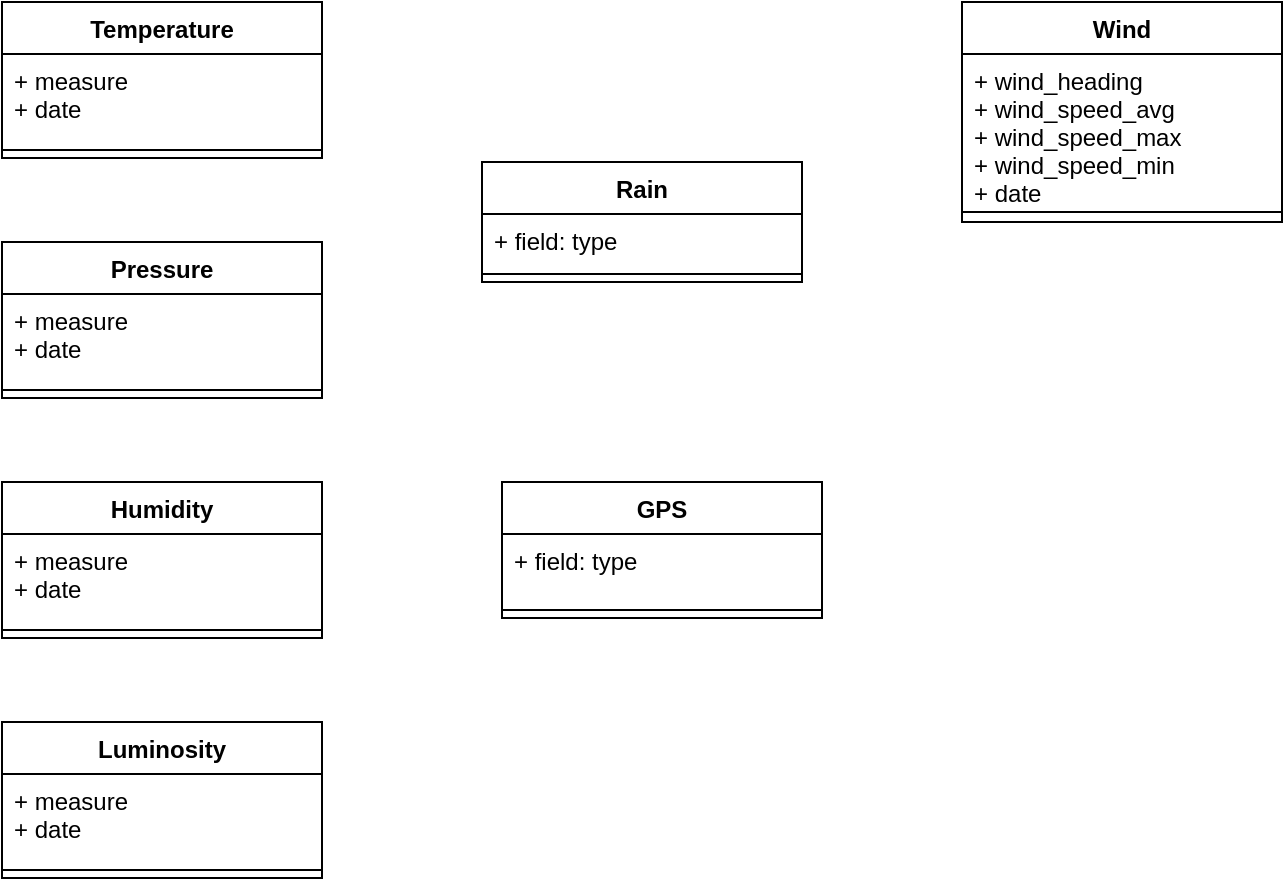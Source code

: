<mxfile version="16.5.2" type="device"><diagram id="C5RBs43oDa-KdzZeNtuy" name="Page-1"><mxGraphModel dx="1038" dy="539" grid="1" gridSize="10" guides="1" tooltips="1" connect="1" arrows="1" fold="1" page="1" pageScale="1" pageWidth="827" pageHeight="1169" math="0" shadow="0"><root><mxCell id="WIyWlLk6GJQsqaUBKTNV-0"/><mxCell id="WIyWlLk6GJQsqaUBKTNV-1" parent="WIyWlLk6GJQsqaUBKTNV-0"/><mxCell id="k2a4cblgnT4PSed_BJG0-0" value="Pressure" style="swimlane;fontStyle=1;align=center;verticalAlign=top;childLayout=stackLayout;horizontal=1;startSize=26;horizontalStack=0;resizeParent=1;resizeParentMax=0;resizeLast=0;collapsible=1;marginBottom=0;" vertex="1" parent="WIyWlLk6GJQsqaUBKTNV-1"><mxGeometry x="120" y="120" width="160" height="78" as="geometry"/></mxCell><mxCell id="k2a4cblgnT4PSed_BJG0-1" value="+ measure&#10;+ date" style="text;strokeColor=none;fillColor=none;align=left;verticalAlign=top;spacingLeft=4;spacingRight=4;overflow=hidden;rotatable=0;points=[[0,0.5],[1,0.5]];portConstraint=eastwest;" vertex="1" parent="k2a4cblgnT4PSed_BJG0-0"><mxGeometry y="26" width="160" height="44" as="geometry"/></mxCell><mxCell id="k2a4cblgnT4PSed_BJG0-2" value="" style="line;strokeWidth=1;fillColor=none;align=left;verticalAlign=middle;spacingTop=-1;spacingLeft=3;spacingRight=3;rotatable=0;labelPosition=right;points=[];portConstraint=eastwest;" vertex="1" parent="k2a4cblgnT4PSed_BJG0-0"><mxGeometry y="70" width="160" height="8" as="geometry"/></mxCell><mxCell id="k2a4cblgnT4PSed_BJG0-4" value="Temperature" style="swimlane;fontStyle=1;align=center;verticalAlign=top;childLayout=stackLayout;horizontal=1;startSize=26;horizontalStack=0;resizeParent=1;resizeParentMax=0;resizeLast=0;collapsible=1;marginBottom=0;" vertex="1" parent="WIyWlLk6GJQsqaUBKTNV-1"><mxGeometry x="120" width="160" height="78" as="geometry"/></mxCell><mxCell id="k2a4cblgnT4PSed_BJG0-5" value="+ measure&#10;+ date" style="text;strokeColor=none;fillColor=none;align=left;verticalAlign=top;spacingLeft=4;spacingRight=4;overflow=hidden;rotatable=0;points=[[0,0.5],[1,0.5]];portConstraint=eastwest;" vertex="1" parent="k2a4cblgnT4PSed_BJG0-4"><mxGeometry y="26" width="160" height="44" as="geometry"/></mxCell><mxCell id="k2a4cblgnT4PSed_BJG0-6" value="" style="line;strokeWidth=1;fillColor=none;align=left;verticalAlign=middle;spacingTop=-1;spacingLeft=3;spacingRight=3;rotatable=0;labelPosition=right;points=[];portConstraint=eastwest;" vertex="1" parent="k2a4cblgnT4PSed_BJG0-4"><mxGeometry y="70" width="160" height="8" as="geometry"/></mxCell><mxCell id="k2a4cblgnT4PSed_BJG0-8" value="Humidity" style="swimlane;fontStyle=1;align=center;verticalAlign=top;childLayout=stackLayout;horizontal=1;startSize=26;horizontalStack=0;resizeParent=1;resizeParentMax=0;resizeLast=0;collapsible=1;marginBottom=0;" vertex="1" parent="WIyWlLk6GJQsqaUBKTNV-1"><mxGeometry x="120" y="240" width="160" height="78" as="geometry"/></mxCell><mxCell id="k2a4cblgnT4PSed_BJG0-9" value="+ measure&#10;+ date" style="text;strokeColor=none;fillColor=none;align=left;verticalAlign=top;spacingLeft=4;spacingRight=4;overflow=hidden;rotatable=0;points=[[0,0.5],[1,0.5]];portConstraint=eastwest;" vertex="1" parent="k2a4cblgnT4PSed_BJG0-8"><mxGeometry y="26" width="160" height="44" as="geometry"/></mxCell><mxCell id="k2a4cblgnT4PSed_BJG0-10" value="" style="line;strokeWidth=1;fillColor=none;align=left;verticalAlign=middle;spacingTop=-1;spacingLeft=3;spacingRight=3;rotatable=0;labelPosition=right;points=[];portConstraint=eastwest;" vertex="1" parent="k2a4cblgnT4PSed_BJG0-8"><mxGeometry y="70" width="160" height="8" as="geometry"/></mxCell><mxCell id="k2a4cblgnT4PSed_BJG0-12" value="Luminosity" style="swimlane;fontStyle=1;align=center;verticalAlign=top;childLayout=stackLayout;horizontal=1;startSize=26;horizontalStack=0;resizeParent=1;resizeParentMax=0;resizeLast=0;collapsible=1;marginBottom=0;" vertex="1" parent="WIyWlLk6GJQsqaUBKTNV-1"><mxGeometry x="120" y="360" width="160" height="78" as="geometry"/></mxCell><mxCell id="k2a4cblgnT4PSed_BJG0-13" value="+ measure&#10;+ date" style="text;strokeColor=none;fillColor=none;align=left;verticalAlign=top;spacingLeft=4;spacingRight=4;overflow=hidden;rotatable=0;points=[[0,0.5],[1,0.5]];portConstraint=eastwest;" vertex="1" parent="k2a4cblgnT4PSed_BJG0-12"><mxGeometry y="26" width="160" height="44" as="geometry"/></mxCell><mxCell id="k2a4cblgnT4PSed_BJG0-14" value="" style="line;strokeWidth=1;fillColor=none;align=left;verticalAlign=middle;spacingTop=-1;spacingLeft=3;spacingRight=3;rotatable=0;labelPosition=right;points=[];portConstraint=eastwest;" vertex="1" parent="k2a4cblgnT4PSed_BJG0-12"><mxGeometry y="70" width="160" height="8" as="geometry"/></mxCell><mxCell id="k2a4cblgnT4PSed_BJG0-16" value="Wind" style="swimlane;fontStyle=1;align=center;verticalAlign=top;childLayout=stackLayout;horizontal=1;startSize=26;horizontalStack=0;resizeParent=1;resizeParentMax=0;resizeLast=0;collapsible=1;marginBottom=0;" vertex="1" parent="WIyWlLk6GJQsqaUBKTNV-1"><mxGeometry x="600" width="160" height="110" as="geometry"/></mxCell><mxCell id="k2a4cblgnT4PSed_BJG0-17" value="+ wind_heading&#10;+ wind_speed_avg&#10;+ wind_speed_max&#10;+ wind_speed_min&#10;+ date&#10;" style="text;strokeColor=none;fillColor=none;align=left;verticalAlign=top;spacingLeft=4;spacingRight=4;overflow=hidden;rotatable=0;points=[[0,0.5],[1,0.5]];portConstraint=eastwest;" vertex="1" parent="k2a4cblgnT4PSed_BJG0-16"><mxGeometry y="26" width="160" height="74" as="geometry"/></mxCell><mxCell id="k2a4cblgnT4PSed_BJG0-18" value="" style="line;strokeWidth=1;fillColor=none;align=left;verticalAlign=middle;spacingTop=-1;spacingLeft=3;spacingRight=3;rotatable=0;labelPosition=right;points=[];portConstraint=eastwest;" vertex="1" parent="k2a4cblgnT4PSed_BJG0-16"><mxGeometry y="100" width="160" height="10" as="geometry"/></mxCell><mxCell id="k2a4cblgnT4PSed_BJG0-24" value="Rain" style="swimlane;fontStyle=1;align=center;verticalAlign=top;childLayout=stackLayout;horizontal=1;startSize=26;horizontalStack=0;resizeParent=1;resizeParentMax=0;resizeLast=0;collapsible=1;marginBottom=0;" vertex="1" parent="WIyWlLk6GJQsqaUBKTNV-1"><mxGeometry x="360" y="80" width="160" height="60" as="geometry"/></mxCell><mxCell id="k2a4cblgnT4PSed_BJG0-25" value="+ field: type" style="text;strokeColor=none;fillColor=none;align=left;verticalAlign=top;spacingLeft=4;spacingRight=4;overflow=hidden;rotatable=0;points=[[0,0.5],[1,0.5]];portConstraint=eastwest;" vertex="1" parent="k2a4cblgnT4PSed_BJG0-24"><mxGeometry y="26" width="160" height="26" as="geometry"/></mxCell><mxCell id="k2a4cblgnT4PSed_BJG0-26" value="" style="line;strokeWidth=1;fillColor=none;align=left;verticalAlign=middle;spacingTop=-1;spacingLeft=3;spacingRight=3;rotatable=0;labelPosition=right;points=[];portConstraint=eastwest;" vertex="1" parent="k2a4cblgnT4PSed_BJG0-24"><mxGeometry y="52" width="160" height="8" as="geometry"/></mxCell><mxCell id="k2a4cblgnT4PSed_BJG0-28" value="GPS" style="swimlane;fontStyle=1;align=center;verticalAlign=top;childLayout=stackLayout;horizontal=1;startSize=26;horizontalStack=0;resizeParent=1;resizeParentMax=0;resizeLast=0;collapsible=1;marginBottom=0;" vertex="1" parent="WIyWlLk6GJQsqaUBKTNV-1"><mxGeometry x="370" y="240" width="160" height="68" as="geometry"/></mxCell><mxCell id="k2a4cblgnT4PSed_BJG0-29" value="+ field: type" style="text;strokeColor=none;fillColor=none;align=left;verticalAlign=top;spacingLeft=4;spacingRight=4;overflow=hidden;rotatable=0;points=[[0,0.5],[1,0.5]];portConstraint=eastwest;" vertex="1" parent="k2a4cblgnT4PSed_BJG0-28"><mxGeometry y="26" width="160" height="34" as="geometry"/></mxCell><mxCell id="k2a4cblgnT4PSed_BJG0-30" value="" style="line;strokeWidth=1;fillColor=none;align=left;verticalAlign=middle;spacingTop=-1;spacingLeft=3;spacingRight=3;rotatable=0;labelPosition=right;points=[];portConstraint=eastwest;" vertex="1" parent="k2a4cblgnT4PSed_BJG0-28"><mxGeometry y="60" width="160" height="8" as="geometry"/></mxCell></root></mxGraphModel></diagram></mxfile>